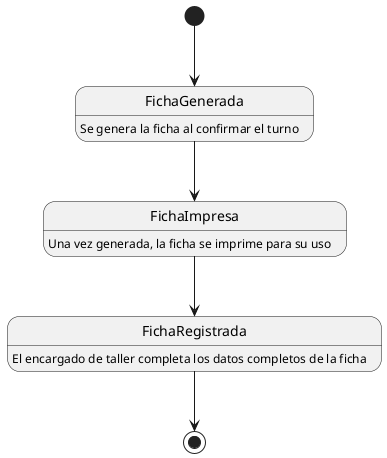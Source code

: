 @startuml Ficha

hide empty description

[*] --> FichaGenerada
FichaGenerada --> FichaImpresa
FichaImpresa --> FichaRegistrada
FichaRegistrada --> [*]

FichaGenerada : Se genera la ficha al confirmar el turno
FichaImpresa : Una vez generada, la ficha se imprime para su uso
FichaRegistrada : El encargado de taller completa los datos completos de la ficha

@enduml